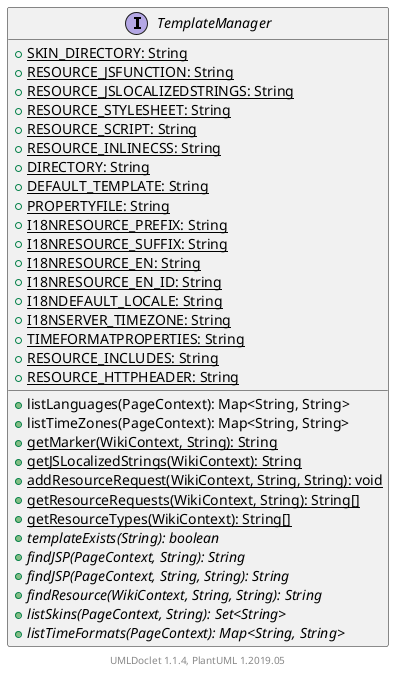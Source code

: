 @startuml

    interface TemplateManager [[TemplateManager.html]] {
        {static} +SKIN_DIRECTORY: String
        {static} +RESOURCE_JSFUNCTION: String
        {static} +RESOURCE_JSLOCALIZEDSTRINGS: String
        {static} +RESOURCE_STYLESHEET: String
        {static} +RESOURCE_SCRIPT: String
        {static} +RESOURCE_INLINECSS: String
        {static} +DIRECTORY: String
        {static} +DEFAULT_TEMPLATE: String
        {static} +PROPERTYFILE: String
        {static} +I18NRESOURCE_PREFIX: String
        {static} +I18NRESOURCE_SUFFIX: String
        {static} +I18NRESOURCE_EN: String
        {static} +I18NRESOURCE_EN_ID: String
        {static} +I18NDEFAULT_LOCALE: String
        {static} +I18NSERVER_TIMEZONE: String
        {static} +TIMEFORMATPROPERTIES: String
        {static} +RESOURCE_INCLUDES: String
        {static} +RESOURCE_HTTPHEADER: String
        +listLanguages(PageContext): Map<String, String>
        +listTimeZones(PageContext): Map<String, String>
        {static} +getMarker(WikiContext, String): String
        {static} +getJSLocalizedStrings(WikiContext): String
        {static} +addResourceRequest(WikiContext, String, String): void
        {static} +getResourceRequests(WikiContext, String): String[]
        {static} +getResourceTypes(WikiContext): String[]
        {abstract} +templateExists(String): boolean
        {abstract} +findJSP(PageContext, String): String
        {abstract} +findJSP(PageContext, String, String): String
        {abstract} +findResource(WikiContext, String, String): String
        {abstract} +listSkins(PageContext, String): Set<String>
        {abstract} +listTimeFormats(PageContext): Map<String, String>
    }


    center footer UMLDoclet 1.1.4, PlantUML 1.2019.05
@enduml
